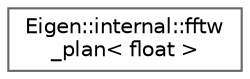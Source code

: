 digraph "类继承关系图"
{
 // LATEX_PDF_SIZE
  bgcolor="transparent";
  edge [fontname=Helvetica,fontsize=10,labelfontname=Helvetica,labelfontsize=10];
  node [fontname=Helvetica,fontsize=10,shape=box,height=0.2,width=0.4];
  rankdir="LR";
  Node0 [id="Node000000",label="Eigen::internal::fftw\l_plan\< float \>",height=0.2,width=0.4,color="grey40", fillcolor="white", style="filled",URL="$struct_eigen_1_1internal_1_1fftw__plan_3_01float_01_4.html",tooltip=" "];
}
